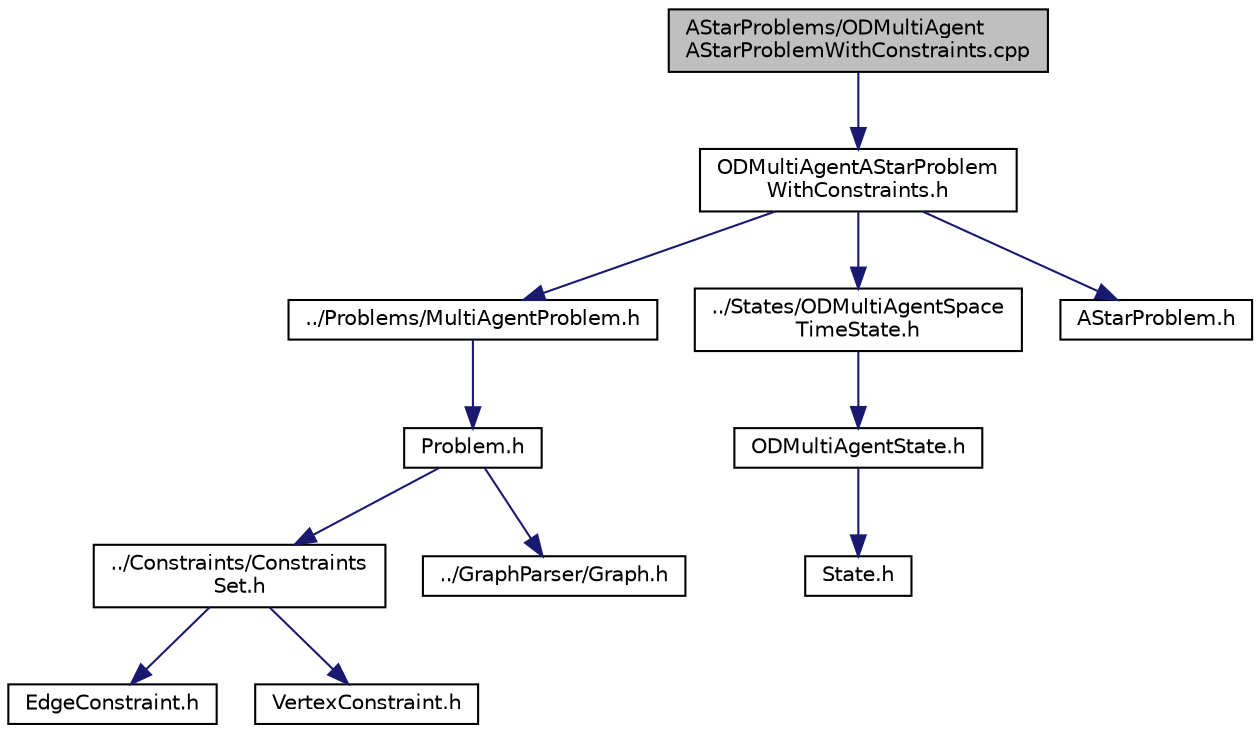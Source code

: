 digraph "AStarProblems/ODMultiAgentAStarProblemWithConstraints.cpp"
{
 // INTERACTIVE_SVG=YES
 // LATEX_PDF_SIZE
  edge [fontname="Helvetica",fontsize="10",labelfontname="Helvetica",labelfontsize="10"];
  node [fontname="Helvetica",fontsize="10",shape=record];
  Node1 [label="AStarProblems/ODMultiAgent\lAStarProblemWithConstraints.cpp",height=0.2,width=0.4,color="black", fillcolor="grey75", style="filled", fontcolor="black",tooltip=" "];
  Node1 -> Node2 [color="midnightblue",fontsize="10",style="solid",fontname="Helvetica"];
  Node2 [label="ODMultiAgentAStarProblem\lWithConstraints.h",height=0.2,width=0.4,color="black", fillcolor="white", style="filled",URL="$ODMultiAgentAStarProblemWithConstraints_8h.html",tooltip=" "];
  Node2 -> Node3 [color="midnightblue",fontsize="10",style="solid",fontname="Helvetica"];
  Node3 [label="../Problems/MultiAgentProblem.h",height=0.2,width=0.4,color="black", fillcolor="white", style="filled",URL="$MultiAgentProblem_8h.html",tooltip=" "];
  Node3 -> Node4 [color="midnightblue",fontsize="10",style="solid",fontname="Helvetica"];
  Node4 [label="Problem.h",height=0.2,width=0.4,color="black", fillcolor="white", style="filled",URL="$Problem_8h.html",tooltip=" "];
  Node4 -> Node5 [color="midnightblue",fontsize="10",style="solid",fontname="Helvetica"];
  Node5 [label="../Constraints/Constraints\lSet.h",height=0.2,width=0.4,color="black", fillcolor="white", style="filled",URL="$ConstraintsSet_8h.html",tooltip=" "];
  Node5 -> Node6 [color="midnightblue",fontsize="10",style="solid",fontname="Helvetica"];
  Node6 [label="EdgeConstraint.h",height=0.2,width=0.4,color="black", fillcolor="white", style="filled",URL="$EdgeConstraint_8h.html",tooltip=" "];
  Node5 -> Node7 [color="midnightblue",fontsize="10",style="solid",fontname="Helvetica"];
  Node7 [label="VertexConstraint.h",height=0.2,width=0.4,color="black", fillcolor="white", style="filled",URL="$VertexConstraint_8h.html",tooltip=" "];
  Node4 -> Node8 [color="midnightblue",fontsize="10",style="solid",fontname="Helvetica"];
  Node8 [label="../GraphParser/Graph.h",height=0.2,width=0.4,color="black", fillcolor="white", style="filled",URL="$Graph_8h.html",tooltip=" "];
  Node2 -> Node9 [color="midnightblue",fontsize="10",style="solid",fontname="Helvetica"];
  Node9 [label="../States/ODMultiAgentSpace\lTimeState.h",height=0.2,width=0.4,color="black", fillcolor="white", style="filled",URL="$ODMultiAgentSpaceTimeState_8h.html",tooltip=" "];
  Node9 -> Node10 [color="midnightblue",fontsize="10",style="solid",fontname="Helvetica"];
  Node10 [label="ODMultiAgentState.h",height=0.2,width=0.4,color="black", fillcolor="white", style="filled",URL="$ODMultiAgentState_8h.html",tooltip=" "];
  Node10 -> Node11 [color="midnightblue",fontsize="10",style="solid",fontname="Helvetica"];
  Node11 [label="State.h",height=0.2,width=0.4,color="black", fillcolor="white", style="filled",URL="$State_8h.html",tooltip=" "];
  Node2 -> Node12 [color="midnightblue",fontsize="10",style="solid",fontname="Helvetica"];
  Node12 [label="AStarProblem.h",height=0.2,width=0.4,color="black", fillcolor="white", style="filled",URL="$AStarProblem_8h.html",tooltip=" "];
}
